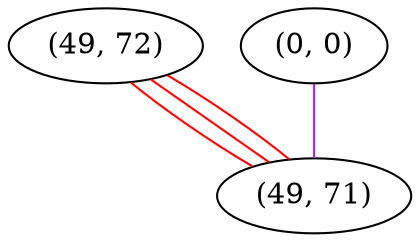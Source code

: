graph "" {
"(49, 72)";
"(0, 0)";
"(49, 71)";
"(49, 72)" -- "(49, 71)"  [color=red, key=0, weight=1];
"(49, 72)" -- "(49, 71)"  [color=red, key=1, weight=1];
"(49, 72)" -- "(49, 71)"  [color=red, key=2, weight=1];
"(0, 0)" -- "(49, 71)"  [color=purple, key=0, weight=4];
}
